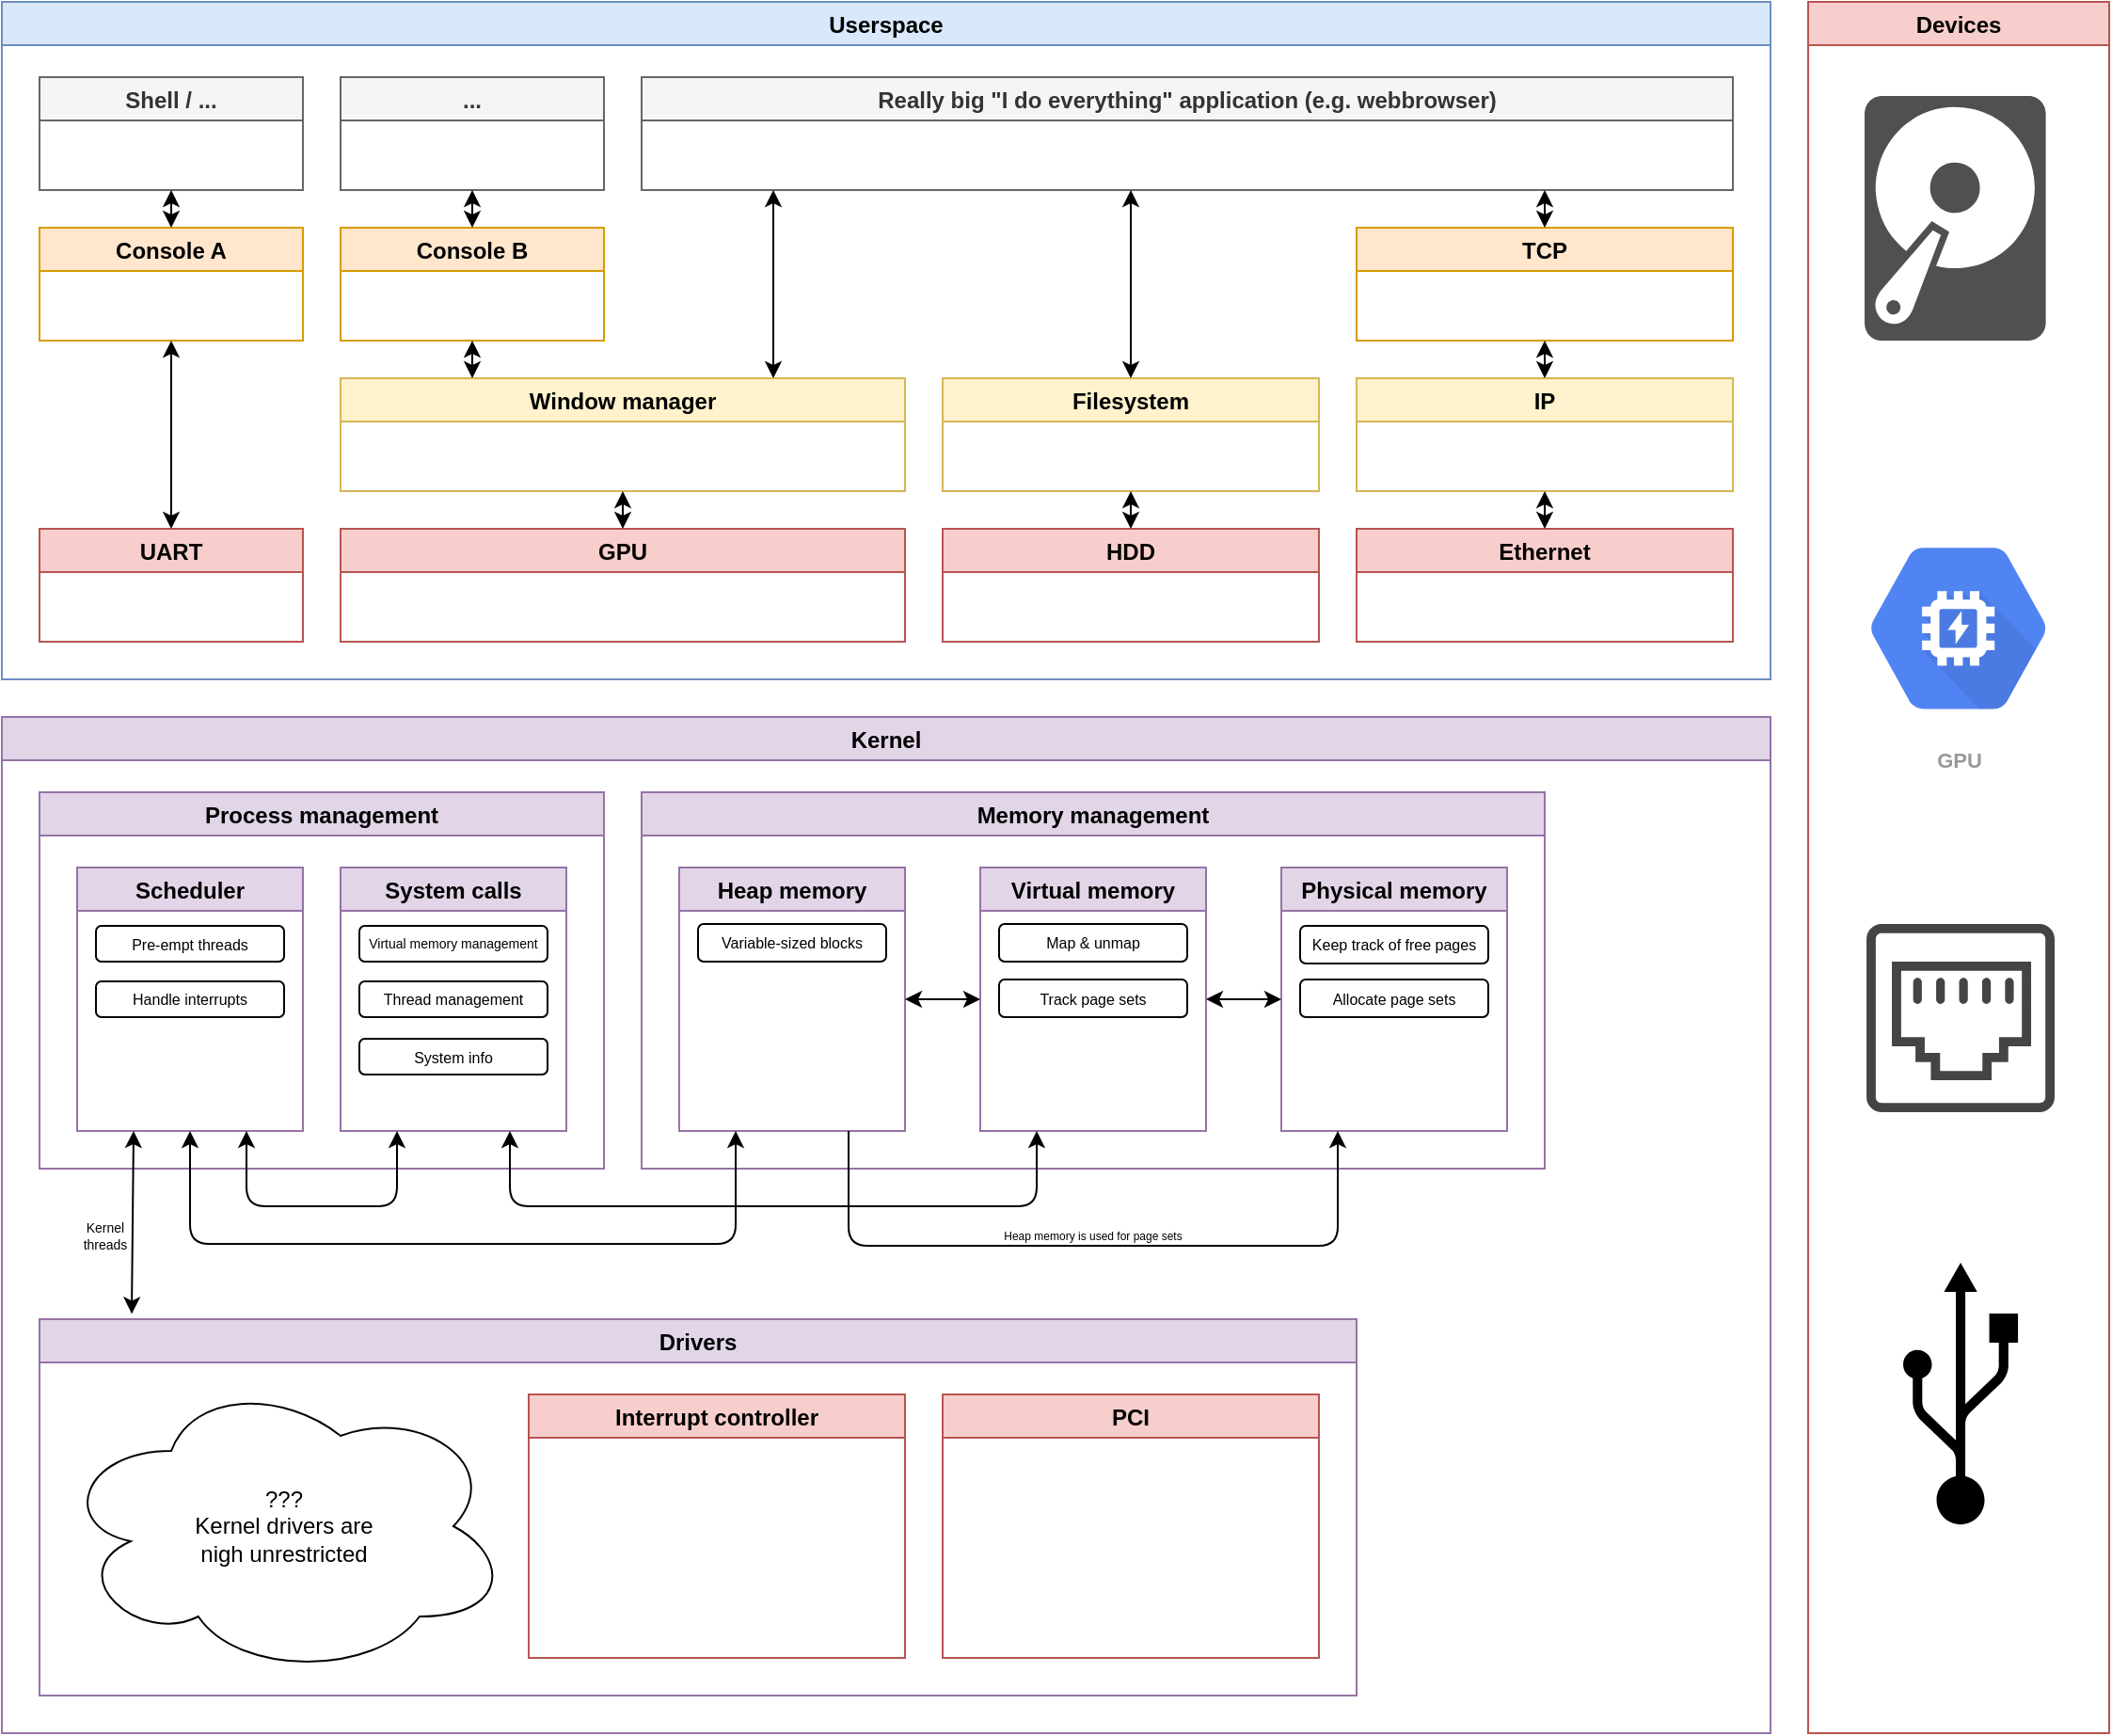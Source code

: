 <mxfile version="14.9.6" type="device"><diagram id="aaHiuoKfFi1H65P9s32n" name="Page-1"><mxGraphModel dx="1102" dy="817" grid="1" gridSize="10" guides="1" tooltips="1" connect="1" arrows="1" fold="1" page="1" pageScale="1" pageWidth="1654" pageHeight="1169" math="0" shadow="0"><root><mxCell id="0"/><mxCell id="1" parent="0"/><mxCell id="-jznMdnmPSPKxD5x8FZT-1" value="Kernel" style="swimlane;fillColor=#e1d5e7;strokeColor=#9673a6;" vertex="1" parent="1"><mxGeometry y="380" width="940" height="540" as="geometry"/></mxCell><mxCell id="-jznMdnmPSPKxD5x8FZT-2" value="Process management" style="swimlane;fillColor=#e1d5e7;strokeColor=#9673a6;" vertex="1" parent="-jznMdnmPSPKxD5x8FZT-1"><mxGeometry x="20" y="40" width="300" height="200" as="geometry"><mxRectangle x="20" y="40" width="90" height="23" as="alternateBounds"/></mxGeometry></mxCell><mxCell id="-jznMdnmPSPKxD5x8FZT-10" value="Scheduler" style="swimlane;fillColor=#e1d5e7;strokeColor=#9673a6;" vertex="1" parent="-jznMdnmPSPKxD5x8FZT-2"><mxGeometry x="20" y="40" width="120" height="140" as="geometry"/></mxCell><mxCell id="-jznMdnmPSPKxD5x8FZT-27" value="Pre-empt threads" style="rounded=1;whiteSpace=wrap;html=1;fontSize=8;" vertex="1" parent="-jznMdnmPSPKxD5x8FZT-10"><mxGeometry x="10" y="31" width="100" height="19" as="geometry"/></mxCell><mxCell id="-jznMdnmPSPKxD5x8FZT-28" value="Handle interrupts" style="rounded=1;whiteSpace=wrap;html=1;fontSize=8;" vertex="1" parent="-jznMdnmPSPKxD5x8FZT-10"><mxGeometry x="10" y="60.5" width="100" height="19" as="geometry"/></mxCell><mxCell id="-jznMdnmPSPKxD5x8FZT-11" value="System calls" style="swimlane;fillColor=#e1d5e7;strokeColor=#9673a6;" vertex="1" parent="-jznMdnmPSPKxD5x8FZT-2"><mxGeometry x="160" y="40" width="120" height="140" as="geometry"/></mxCell><mxCell id="-jznMdnmPSPKxD5x8FZT-29" value="Virtual memory management" style="rounded=1;whiteSpace=wrap;html=1;fontSize=7;" vertex="1" parent="-jznMdnmPSPKxD5x8FZT-11"><mxGeometry x="10" y="31" width="100" height="19" as="geometry"/></mxCell><mxCell id="-jznMdnmPSPKxD5x8FZT-30" value="Thread management" style="rounded=1;whiteSpace=wrap;html=1;fontSize=8;" vertex="1" parent="-jznMdnmPSPKxD5x8FZT-11"><mxGeometry x="10" y="60.5" width="100" height="19" as="geometry"/></mxCell><mxCell id="-jznMdnmPSPKxD5x8FZT-40" value="System info" style="rounded=1;whiteSpace=wrap;html=1;fontSize=8;" vertex="1" parent="-jznMdnmPSPKxD5x8FZT-11"><mxGeometry x="10" y="91" width="100" height="19" as="geometry"/></mxCell><mxCell id="-jznMdnmPSPKxD5x8FZT-18" value="" style="endArrow=classic;startArrow=classic;html=1;entryX=0.25;entryY=1;entryDx=0;entryDy=0;exitX=0.75;exitY=1;exitDx=0;exitDy=0;" edge="1" parent="-jznMdnmPSPKxD5x8FZT-2" source="-jznMdnmPSPKxD5x8FZT-10" target="-jznMdnmPSPKxD5x8FZT-11"><mxGeometry width="50" height="50" relative="1" as="geometry"><mxPoint x="60" y="220" as="sourcePoint"/><mxPoint x="200" y="220" as="targetPoint"/><Array as="points"><mxPoint x="110" y="220"/><mxPoint x="190" y="220"/></Array></mxGeometry></mxCell><mxCell id="-jznMdnmPSPKxD5x8FZT-4" value="Memory management" style="swimlane;fillColor=#e1d5e7;strokeColor=#9673a6;" vertex="1" parent="-jznMdnmPSPKxD5x8FZT-1"><mxGeometry x="340" y="40" width="480" height="200" as="geometry"/></mxCell><mxCell id="-jznMdnmPSPKxD5x8FZT-5" value="Physical memory" style="swimlane;fillColor=#e1d5e7;strokeColor=#9673a6;" vertex="1" parent="-jznMdnmPSPKxD5x8FZT-4"><mxGeometry x="340" y="40" width="120" height="140" as="geometry"/></mxCell><mxCell id="-jznMdnmPSPKxD5x8FZT-32" value="Keep track of free pages" style="rounded=1;whiteSpace=wrap;html=1;fontSize=8;" vertex="1" parent="-jznMdnmPSPKxD5x8FZT-5"><mxGeometry x="10" y="31" width="100" height="20" as="geometry"/></mxCell><mxCell id="-jznMdnmPSPKxD5x8FZT-33" value="Allocate page sets" style="rounded=1;whiteSpace=wrap;html=1;fontSize=8;" vertex="1" parent="-jznMdnmPSPKxD5x8FZT-5"><mxGeometry x="10" y="59.5" width="100" height="20" as="geometry"/></mxCell><mxCell id="-jznMdnmPSPKxD5x8FZT-6" value="Virtual memory" style="swimlane;fillColor=#e1d5e7;strokeColor=#9673a6;" vertex="1" parent="-jznMdnmPSPKxD5x8FZT-4"><mxGeometry x="180" y="40" width="120" height="140" as="geometry"/></mxCell><mxCell id="-jznMdnmPSPKxD5x8FZT-31" value="Map &amp;amp; unmap" style="rounded=1;whiteSpace=wrap;html=1;fontSize=8;" vertex="1" parent="-jznMdnmPSPKxD5x8FZT-6"><mxGeometry x="10" y="30" width="100" height="20" as="geometry"/></mxCell><mxCell id="-jznMdnmPSPKxD5x8FZT-34" value="Track page sets" style="rounded=1;whiteSpace=wrap;html=1;fontSize=8;" vertex="1" parent="-jznMdnmPSPKxD5x8FZT-6"><mxGeometry x="10" y="59.5" width="100" height="20" as="geometry"/></mxCell><mxCell id="-jznMdnmPSPKxD5x8FZT-7" value="Heap memory" style="swimlane;fillColor=#e1d5e7;strokeColor=#9673a6;" vertex="1" parent="-jznMdnmPSPKxD5x8FZT-4"><mxGeometry x="20" y="40" width="120" height="140" as="geometry"/></mxCell><mxCell id="-jznMdnmPSPKxD5x8FZT-86" value="Variable-sized blocks" style="rounded=1;whiteSpace=wrap;html=1;fontSize=8;" vertex="1" parent="-jznMdnmPSPKxD5x8FZT-7"><mxGeometry x="10" y="30" width="100" height="20" as="geometry"/></mxCell><mxCell id="-jznMdnmPSPKxD5x8FZT-8" value="" style="endArrow=classic;startArrow=classic;html=1;entryX=0;entryY=0.5;entryDx=0;entryDy=0;exitX=1;exitY=0.5;exitDx=0;exitDy=0;" edge="1" parent="-jznMdnmPSPKxD5x8FZT-4" source="-jznMdnmPSPKxD5x8FZT-7" target="-jznMdnmPSPKxD5x8FZT-6"><mxGeometry width="50" height="50" relative="1" as="geometry"><mxPoint x="140" y="180" as="sourcePoint"/><mxPoint x="230" y="-30" as="targetPoint"/></mxGeometry></mxCell><mxCell id="-jznMdnmPSPKxD5x8FZT-9" value="" style="endArrow=classic;startArrow=classic;html=1;entryX=0;entryY=0.5;entryDx=0;entryDy=0;exitX=1;exitY=0.5;exitDx=0;exitDy=0;" edge="1" parent="-jznMdnmPSPKxD5x8FZT-4" source="-jznMdnmPSPKxD5x8FZT-6" target="-jznMdnmPSPKxD5x8FZT-5"><mxGeometry width="50" height="50" relative="1" as="geometry"><mxPoint x="300" y="120" as="sourcePoint"/><mxPoint x="340" y="120" as="targetPoint"/></mxGeometry></mxCell><mxCell id="-jznMdnmPSPKxD5x8FZT-35" value="" style="endArrow=classic;html=1;fontSize=8;entryX=0.25;entryY=1;entryDx=0;entryDy=0;exitX=0.75;exitY=1;exitDx=0;exitDy=0;" edge="1" parent="-jznMdnmPSPKxD5x8FZT-4" source="-jznMdnmPSPKxD5x8FZT-7" target="-jznMdnmPSPKxD5x8FZT-5"><mxGeometry width="50" height="50" relative="1" as="geometry"><mxPoint x="70" y="191" as="sourcePoint"/><mxPoint x="360" y="181" as="targetPoint"/><Array as="points"><mxPoint x="110" y="241"/><mxPoint x="370" y="241"/></Array></mxGeometry></mxCell><mxCell id="-jznMdnmPSPKxD5x8FZT-13" value="" style="endArrow=classic;startArrow=classic;html=1;exitX=0.75;exitY=1;exitDx=0;exitDy=0;entryX=0.25;entryY=1;entryDx=0;entryDy=0;" edge="1" parent="-jznMdnmPSPKxD5x8FZT-1" source="-jznMdnmPSPKxD5x8FZT-11" target="-jznMdnmPSPKxD5x8FZT-6"><mxGeometry width="50" height="50" relative="1" as="geometry"><mxPoint x="540" y="140" as="sourcePoint"/><mxPoint x="810" y="220" as="targetPoint"/><Array as="points"><mxPoint x="270" y="260"/><mxPoint x="550" y="260"/></Array></mxGeometry></mxCell><mxCell id="-jznMdnmPSPKxD5x8FZT-16" value="Drivers" style="swimlane;fillColor=#e1d5e7;strokeColor=#9673a6;" vertex="1" parent="-jznMdnmPSPKxD5x8FZT-1"><mxGeometry x="20" y="320" width="700" height="200" as="geometry"/></mxCell><mxCell id="-jznMdnmPSPKxD5x8FZT-17" value="???&lt;br&gt;Kernel drivers are&lt;br&gt;nigh unrestricted" style="ellipse;shape=cloud;whiteSpace=wrap;html=1;" vertex="1" parent="-jznMdnmPSPKxD5x8FZT-16"><mxGeometry x="10" y="30" width="240" height="160" as="geometry"/></mxCell><mxCell id="-jznMdnmPSPKxD5x8FZT-92" value="Interrupt controller" style="swimlane;fontSize=12;fillColor=#f8cecc;strokeColor=#b85450;" vertex="1" parent="-jznMdnmPSPKxD5x8FZT-16"><mxGeometry x="260" y="40" width="200" height="140" as="geometry"/></mxCell><mxCell id="-jznMdnmPSPKxD5x8FZT-93" value="PCI" style="swimlane;fontSize=12;fillColor=#f8cecc;strokeColor=#b85450;" vertex="1" parent="-jznMdnmPSPKxD5x8FZT-16"><mxGeometry x="480" y="40" width="200" height="140" as="geometry"/></mxCell><mxCell id="-jznMdnmPSPKxD5x8FZT-36" value="Heap memory is used for page sets" style="text;html=1;strokeColor=none;fillColor=none;align=center;verticalAlign=middle;whiteSpace=wrap;rounded=0;fontSize=6;" vertex="1" parent="-jznMdnmPSPKxD5x8FZT-1"><mxGeometry x="520" y="271" width="120" height="9" as="geometry"/></mxCell><mxCell id="-jznMdnmPSPKxD5x8FZT-41" value="" style="endArrow=classic;startArrow=classic;html=1;fontSize=6;exitX=0.5;exitY=1;exitDx=0;exitDy=0;entryX=0.25;entryY=1;entryDx=0;entryDy=0;" edge="1" parent="-jznMdnmPSPKxD5x8FZT-1" source="-jznMdnmPSPKxD5x8FZT-10" target="-jznMdnmPSPKxD5x8FZT-7"><mxGeometry width="50" height="50" relative="1" as="geometry"><mxPoint x="90" y="251" as="sourcePoint"/><mxPoint x="670" y="301" as="targetPoint"/><Array as="points"><mxPoint x="100" y="280"/><mxPoint x="390" y="280"/></Array></mxGeometry></mxCell><mxCell id="-jznMdnmPSPKxD5x8FZT-95" value="" style="endArrow=classic;startArrow=classic;html=1;fontSize=12;entryX=0.25;entryY=1;entryDx=0;entryDy=0;exitX=0.07;exitY=-0.014;exitDx=0;exitDy=0;exitPerimeter=0;" edge="1" parent="-jznMdnmPSPKxD5x8FZT-1" source="-jznMdnmPSPKxD5x8FZT-16" target="-jznMdnmPSPKxD5x8FZT-10"><mxGeometry width="50" height="50" relative="1" as="geometry"><mxPoint x="40" y="310" as="sourcePoint"/><mxPoint x="90" y="260" as="targetPoint"/></mxGeometry></mxCell><mxCell id="-jznMdnmPSPKxD5x8FZT-96" value="Kernel threads" style="text;html=1;strokeColor=none;fillColor=none;align=center;verticalAlign=middle;whiteSpace=wrap;rounded=0;fontSize=7;" vertex="1" parent="-jznMdnmPSPKxD5x8FZT-1"><mxGeometry x="40" y="265.5" width="30" height="20" as="geometry"/></mxCell><mxCell id="-jznMdnmPSPKxD5x8FZT-12" value="Devices" style="swimlane;fillColor=#f8cecc;strokeColor=#b85450;" vertex="1" parent="1"><mxGeometry x="960" width="160" height="920" as="geometry"/></mxCell><mxCell id="-jznMdnmPSPKxD5x8FZT-88" value="" style="pointerEvents=1;shadow=0;dashed=0;html=1;strokeColor=none;fillColor=#505050;labelPosition=center;verticalLabelPosition=bottom;verticalAlign=top;outlineConnect=0;align=center;shape=mxgraph.office.devices.hard_disk;fontSize=8;aspect=fixed;" vertex="1" parent="-jznMdnmPSPKxD5x8FZT-12"><mxGeometry x="30" y="50" width="96.3" height="130" as="geometry"/></mxCell><mxCell id="-jznMdnmPSPKxD5x8FZT-89" value="GPU" style="html=1;fillColor=#5184F3;strokeColor=none;verticalAlign=top;labelPosition=center;verticalLabelPosition=bottom;align=center;spacingTop=-6;fontSize=11;fontStyle=1;fontColor=#999999;shape=mxgraph.gcp2.hexIcon;prIcon=gpu;aspect=fixed;" vertex="1" parent="-jznMdnmPSPKxD5x8FZT-12"><mxGeometry x="8.98" y="270" width="142.04" height="125.9" as="geometry"/></mxCell><mxCell id="-jznMdnmPSPKxD5x8FZT-90" value="" style="pointerEvents=1;shadow=0;dashed=0;html=1;strokeColor=none;fillColor=#434445;aspect=fixed;labelPosition=center;verticalLabelPosition=bottom;verticalAlign=top;align=center;outlineConnect=0;shape=mxgraph.vvd.ethernet_port;fontSize=8;" vertex="1" parent="-jznMdnmPSPKxD5x8FZT-12"><mxGeometry x="31.02" y="490" width="100" height="100" as="geometry"/></mxCell><mxCell id="-jznMdnmPSPKxD5x8FZT-91" value="" style="shape=mxgraph.signs.tech.usb;html=1;pointerEvents=1;fillColor=#000000;strokeColor=none;verticalLabelPosition=bottom;verticalAlign=top;align=center;fontSize=8;aspect=fixed;" vertex="1" parent="-jznMdnmPSPKxD5x8FZT-12"><mxGeometry x="50.51" y="670" width="61.02" height="139.07" as="geometry"/></mxCell><mxCell id="-jznMdnmPSPKxD5x8FZT-45" value="Userspace" style="swimlane;fontSize=12;fillColor=#dae8fc;strokeColor=#6c8ebf;" vertex="1" parent="1"><mxGeometry width="940" height="360" as="geometry"/></mxCell><mxCell id="-jznMdnmPSPKxD5x8FZT-46" value="Shell / ..." style="swimlane;fontSize=12;fillColor=#f5f5f5;strokeColor=#666666;fontColor=#333333;" vertex="1" parent="-jznMdnmPSPKxD5x8FZT-45"><mxGeometry x="20" y="40" width="140" height="60" as="geometry"/></mxCell><mxCell id="-jznMdnmPSPKxD5x8FZT-47" value="Console A" style="swimlane;fontSize=12;fillColor=#ffe6cc;strokeColor=#d79b00;" vertex="1" parent="-jznMdnmPSPKxD5x8FZT-45"><mxGeometry x="20" y="120" width="140" height="60" as="geometry"/></mxCell><mxCell id="-jznMdnmPSPKxD5x8FZT-51" value="Window manager" style="swimlane;fontSize=12;fillColor=#fff2cc;strokeColor=#d6b656;" vertex="1" parent="-jznMdnmPSPKxD5x8FZT-45"><mxGeometry x="180" y="200" width="300" height="60" as="geometry"/></mxCell><mxCell id="-jznMdnmPSPKxD5x8FZT-52" value="GPU" style="swimlane;fontSize=12;fillColor=#f8cecc;strokeColor=#b85450;" vertex="1" parent="-jznMdnmPSPKxD5x8FZT-45"><mxGeometry x="180" y="280" width="300" height="60" as="geometry"/></mxCell><mxCell id="-jznMdnmPSPKxD5x8FZT-53" value="UART" style="swimlane;fontSize=12;fillColor=#f8cecc;strokeColor=#b85450;" vertex="1" parent="-jznMdnmPSPKxD5x8FZT-45"><mxGeometry x="20" y="280" width="140" height="60" as="geometry"/></mxCell><mxCell id="-jznMdnmPSPKxD5x8FZT-56" value="" style="endArrow=classic;startArrow=classic;html=1;fontSize=12;exitX=0.5;exitY=1;exitDx=0;exitDy=0;entryX=0.5;entryY=0;entryDx=0;entryDy=0;" edge="1" parent="-jznMdnmPSPKxD5x8FZT-45" source="-jznMdnmPSPKxD5x8FZT-46" target="-jznMdnmPSPKxD5x8FZT-47"><mxGeometry width="50" height="50" relative="1" as="geometry"><mxPoint x="50" y="100" as="sourcePoint"/><mxPoint x="50" y="120" as="targetPoint"/></mxGeometry></mxCell><mxCell id="-jznMdnmPSPKxD5x8FZT-60" value="..." style="swimlane;fontSize=12;fillColor=#f5f5f5;strokeColor=#666666;fontColor=#333333;" vertex="1" parent="-jznMdnmPSPKxD5x8FZT-45"><mxGeometry x="180" y="40" width="140" height="60" as="geometry"/></mxCell><mxCell id="-jznMdnmPSPKxD5x8FZT-61" value="Console B" style="swimlane;fontSize=12;fillColor=#ffe6cc;strokeColor=#d79b00;" vertex="1" parent="-jznMdnmPSPKxD5x8FZT-45"><mxGeometry x="180" y="120" width="140" height="60" as="geometry"/></mxCell><mxCell id="-jznMdnmPSPKxD5x8FZT-62" value="" style="endArrow=classic;startArrow=classic;html=1;fontSize=12;exitX=0.5;exitY=1;exitDx=0;exitDy=0;entryX=0.5;entryY=0;entryDx=0;entryDy=0;" edge="1" parent="-jznMdnmPSPKxD5x8FZT-45" source="-jznMdnmPSPKxD5x8FZT-60" target="-jznMdnmPSPKxD5x8FZT-61"><mxGeometry width="50" height="50" relative="1" as="geometry"><mxPoint x="100" y="110" as="sourcePoint"/><mxPoint x="100" y="130" as="targetPoint"/></mxGeometry></mxCell><mxCell id="-jznMdnmPSPKxD5x8FZT-63" value="" style="endArrow=classic;startArrow=classic;html=1;fontSize=12;exitX=0.5;exitY=1;exitDx=0;exitDy=0;entryX=0.5;entryY=0;entryDx=0;entryDy=0;" edge="1" parent="-jznMdnmPSPKxD5x8FZT-45" source="-jznMdnmPSPKxD5x8FZT-47" target="-jznMdnmPSPKxD5x8FZT-53"><mxGeometry width="50" height="50" relative="1" as="geometry"><mxPoint x="100" y="110" as="sourcePoint"/><mxPoint x="100" y="130" as="targetPoint"/></mxGeometry></mxCell><mxCell id="-jznMdnmPSPKxD5x8FZT-64" value="" style="endArrow=classic;startArrow=classic;html=1;fontSize=12;exitX=0.5;exitY=1;exitDx=0;exitDy=0;" edge="1" parent="-jznMdnmPSPKxD5x8FZT-45" source="-jznMdnmPSPKxD5x8FZT-61"><mxGeometry width="50" height="50" relative="1" as="geometry"><mxPoint x="260" y="110" as="sourcePoint"/><mxPoint x="250" y="200" as="targetPoint"/></mxGeometry></mxCell><mxCell id="-jznMdnmPSPKxD5x8FZT-66" value="" style="endArrow=classic;startArrow=classic;html=1;fontSize=12;entryX=0.5;entryY=0;entryDx=0;entryDy=0;exitX=0.5;exitY=1;exitDx=0;exitDy=0;" edge="1" parent="-jznMdnmPSPKxD5x8FZT-45" source="-jznMdnmPSPKxD5x8FZT-51" target="-jznMdnmPSPKxD5x8FZT-52"><mxGeometry width="50" height="50" relative="1" as="geometry"><mxPoint x="420" y="260" as="sourcePoint"/><mxPoint x="260.03" y="208.74" as="targetPoint"/></mxGeometry></mxCell><mxCell id="-jznMdnmPSPKxD5x8FZT-67" value="Really big &quot;I do everything&quot; application (e.g. webbrowser)" style="swimlane;fontSize=12;fillColor=#f5f5f5;strokeColor=#666666;fontColor=#333333;" vertex="1" parent="-jznMdnmPSPKxD5x8FZT-45"><mxGeometry x="340" y="40" width="580" height="60" as="geometry"/></mxCell><mxCell id="-jznMdnmPSPKxD5x8FZT-68" value="" style="endArrow=classic;startArrow=classic;html=1;fontSize=12;" edge="1" parent="-jznMdnmPSPKxD5x8FZT-45"><mxGeometry width="50" height="50" relative="1" as="geometry"><mxPoint x="410" y="100" as="sourcePoint"/><mxPoint x="410" y="200" as="targetPoint"/></mxGeometry></mxCell><mxCell id="-jznMdnmPSPKxD5x8FZT-69" value="Filesystem" style="swimlane;fontSize=12;fillColor=#fff2cc;strokeColor=#d6b656;" vertex="1" parent="-jznMdnmPSPKxD5x8FZT-45"><mxGeometry x="500" y="200" width="200" height="60" as="geometry"/></mxCell><mxCell id="-jznMdnmPSPKxD5x8FZT-70" value="HDD" style="swimlane;fontSize=12;fillColor=#f8cecc;strokeColor=#b85450;" vertex="1" parent="-jznMdnmPSPKxD5x8FZT-45"><mxGeometry x="500" y="280" width="200" height="60" as="geometry"/></mxCell><mxCell id="-jznMdnmPSPKxD5x8FZT-71" value="TCP" style="swimlane;fontSize=12;fillColor=#ffe6cc;strokeColor=#d79b00;" vertex="1" parent="-jznMdnmPSPKxD5x8FZT-45"><mxGeometry x="720" y="120" width="200" height="60" as="geometry"/></mxCell><mxCell id="-jznMdnmPSPKxD5x8FZT-72" value="Ethernet" style="swimlane;fontSize=12;fillColor=#f8cecc;strokeColor=#b85450;" vertex="1" parent="-jznMdnmPSPKxD5x8FZT-45"><mxGeometry x="720" y="280" width="200" height="60" as="geometry"/></mxCell><mxCell id="-jznMdnmPSPKxD5x8FZT-73" value="IP" style="swimlane;fontSize=12;fillColor=#fff2cc;strokeColor=#d6b656;" vertex="1" parent="-jznMdnmPSPKxD5x8FZT-45"><mxGeometry x="720" y="200" width="200" height="60" as="geometry"/></mxCell><mxCell id="-jznMdnmPSPKxD5x8FZT-84" value="" style="endArrow=classic;startArrow=classic;html=1;fontSize=12;exitX=0.5;exitY=1;exitDx=0;exitDy=0;" edge="1" parent="-jznMdnmPSPKxD5x8FZT-45" source="-jznMdnmPSPKxD5x8FZT-69" target="-jznMdnmPSPKxD5x8FZT-70"><mxGeometry width="50" height="50" relative="1" as="geometry"><mxPoint x="830" y="270" as="sourcePoint"/><mxPoint x="830" y="290" as="targetPoint"/></mxGeometry></mxCell><mxCell id="-jznMdnmPSPKxD5x8FZT-81" value="" style="endArrow=classic;startArrow=classic;html=1;fontSize=12;entryX=0.5;entryY=0;entryDx=0;entryDy=0;" edge="1" parent="1" target="-jznMdnmPSPKxD5x8FZT-71"><mxGeometry width="50" height="50" relative="1" as="geometry"><mxPoint x="820" y="100" as="sourcePoint"/><mxPoint x="260" y="130" as="targetPoint"/></mxGeometry></mxCell><mxCell id="-jznMdnmPSPKxD5x8FZT-82" value="" style="endArrow=classic;startArrow=classic;html=1;fontSize=12;entryX=0.5;entryY=0;entryDx=0;entryDy=0;" edge="1" parent="1" target="-jznMdnmPSPKxD5x8FZT-73"><mxGeometry width="50" height="50" relative="1" as="geometry"><mxPoint x="820" y="180" as="sourcePoint"/><mxPoint x="830" y="130" as="targetPoint"/></mxGeometry></mxCell><mxCell id="-jznMdnmPSPKxD5x8FZT-83" value="" style="endArrow=classic;startArrow=classic;html=1;fontSize=12;entryX=0.5;entryY=0;entryDx=0;entryDy=0;" edge="1" parent="1" target="-jznMdnmPSPKxD5x8FZT-72"><mxGeometry width="50" height="50" relative="1" as="geometry"><mxPoint x="820" y="260" as="sourcePoint"/><mxPoint x="830" y="210" as="targetPoint"/></mxGeometry></mxCell><mxCell id="-jznMdnmPSPKxD5x8FZT-85" value="" style="endArrow=classic;startArrow=classic;html=1;fontSize=12;exitX=0.5;exitY=0;exitDx=0;exitDy=0;" edge="1" parent="1" source="-jznMdnmPSPKxD5x8FZT-69"><mxGeometry width="50" height="50" relative="1" as="geometry"><mxPoint x="610" y="270" as="sourcePoint"/><mxPoint x="600" y="100" as="targetPoint"/></mxGeometry></mxCell></root></mxGraphModel></diagram></mxfile>